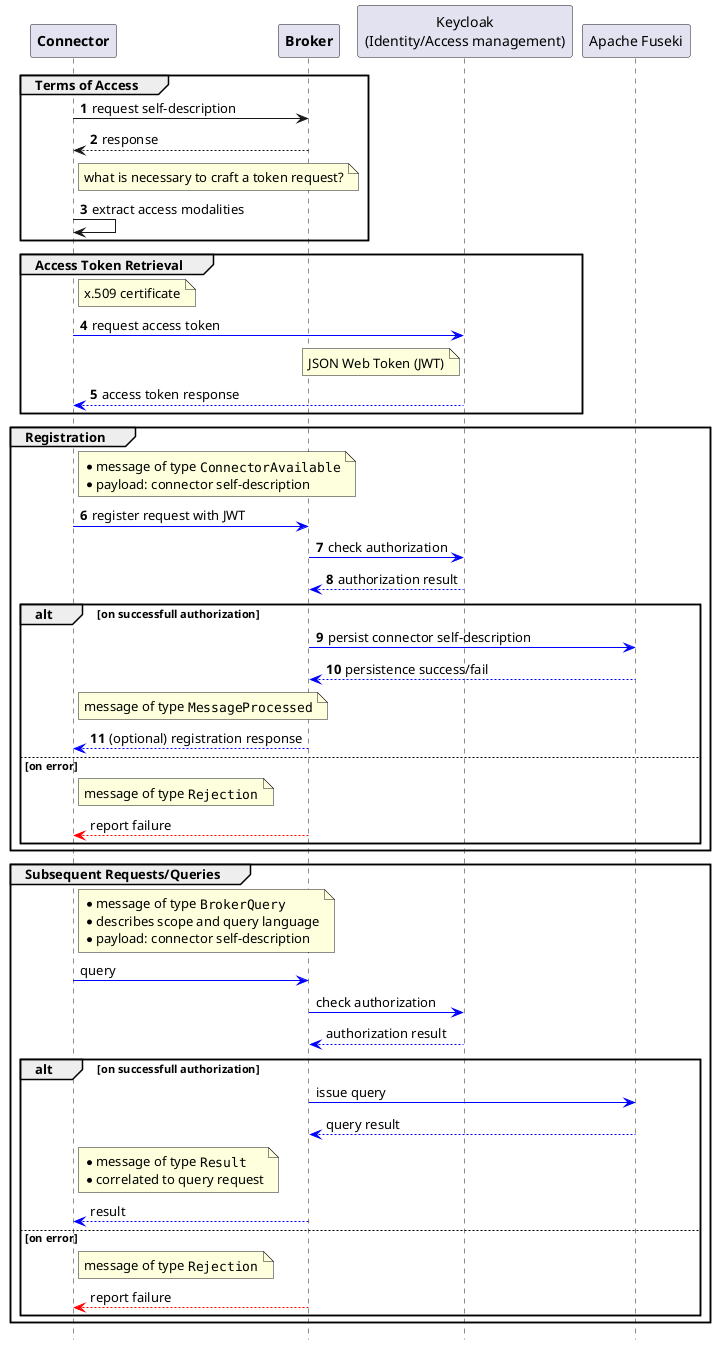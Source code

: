@startuml
participant "**Connector**" as C
participant "**Broker**" as B
participant "Keycloak\n(Identity/Access management)" as K
participant "Apache Fuseki" as F

autonumber
hide footbox

group Terms of Access
    C -> B : request self-description
    C <-- B : response

    note right of C: what is necessary to craft a token request?
    C -> C : extract access modalities
end

group Access Token Retrieval
    note right of C: x.509 certificate
    C -[#blue]> K : request access token

    note left of K: JSON Web Token (JWT)
    K --[#blue]> C : access token response
end

group Registration
    note right of C: *message of type ""ConnectorAvailable""\n*payload: connector self-description
    C -[#blue]> B : register request with JWT

    B -[#blue]> K : check authorization
    K --[#blue]> B : authorization result

    alt on successfull authorization
        B -[#blue]> F : persist connector self-description
        F --[#blue]> B : persistence success/fail


        note right of C: message of type ""MessageProcessed""
        B --[#blue]> C : (optional) registration response

    else on error
        autonumber stop
        note right of C: message of type ""Rejection""
        B --[#red]> C : report failure
    end
end

group Subsequent Requests/Queries
    note right of C: *message of type ""BrokerQuery""\n*describes scope and query language\n*payload: connector self-description
    C -[#blue]> B : query

    B -[#blue]> K : check authorization
    K --[#blue]> B : authorization result

    alt on successfull authorization
        B -[#blue]> F : issue query
        F --[#blue]> B : query result


        note right of C: *message of type ""Result""\n*correlated to query request
        B --[#blue]> C : result

    else on error
        autonumber stop
        note right of C: message of type ""Rejection""
        B --[#red]> C : report failure
    end
end

@enduml